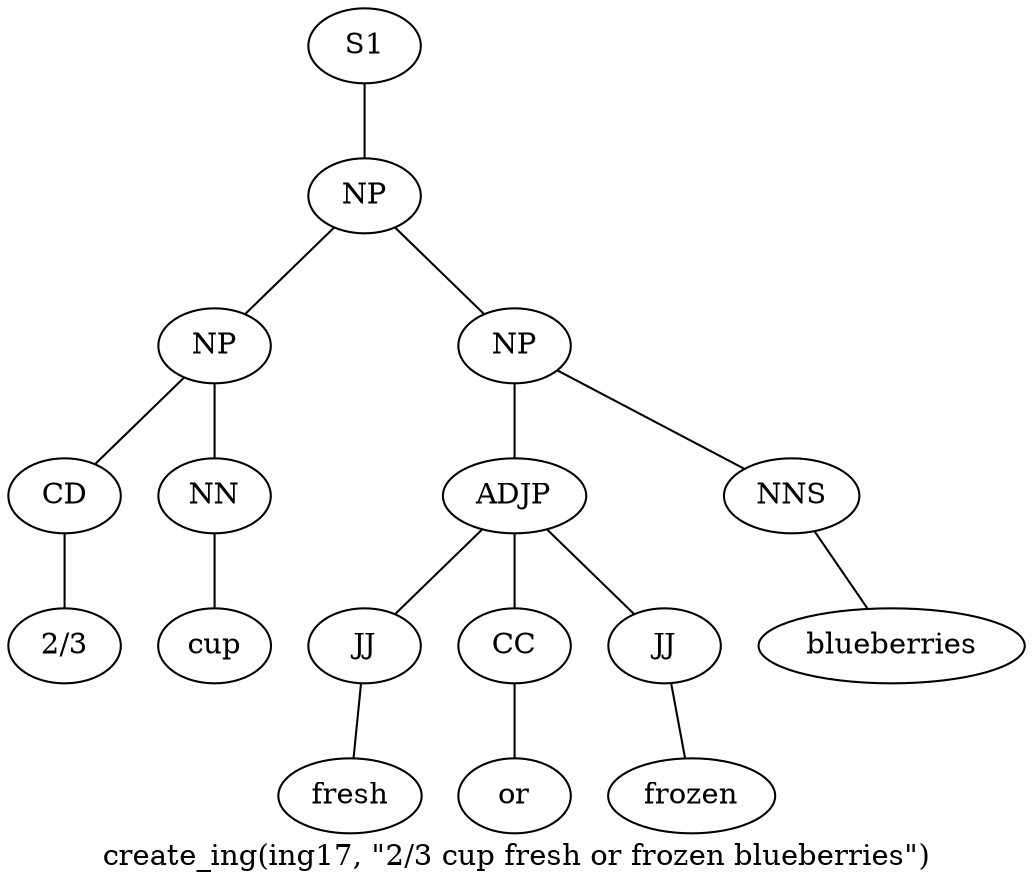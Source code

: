 graph SyntaxGraph {
	label = "create_ing(ing17, \"2/3 cup fresh or frozen blueberries\")";
	Node0 [label="S1"];
	Node1 [label="NP"];
	Node2 [label="NP"];
	Node3 [label="CD"];
	Node4 [label="2/3"];
	Node5 [label="NN"];
	Node6 [label="cup"];
	Node7 [label="NP"];
	Node8 [label="ADJP"];
	Node9 [label="JJ"];
	Node10 [label="fresh"];
	Node11 [label="CC"];
	Node12 [label="or"];
	Node13 [label="JJ"];
	Node14 [label="frozen"];
	Node15 [label="NNS"];
	Node16 [label="blueberries"];

	Node0 -- Node1;
	Node1 -- Node2;
	Node1 -- Node7;
	Node2 -- Node3;
	Node2 -- Node5;
	Node3 -- Node4;
	Node5 -- Node6;
	Node7 -- Node8;
	Node7 -- Node15;
	Node8 -- Node9;
	Node8 -- Node11;
	Node8 -- Node13;
	Node9 -- Node10;
	Node11 -- Node12;
	Node13 -- Node14;
	Node15 -- Node16;
}